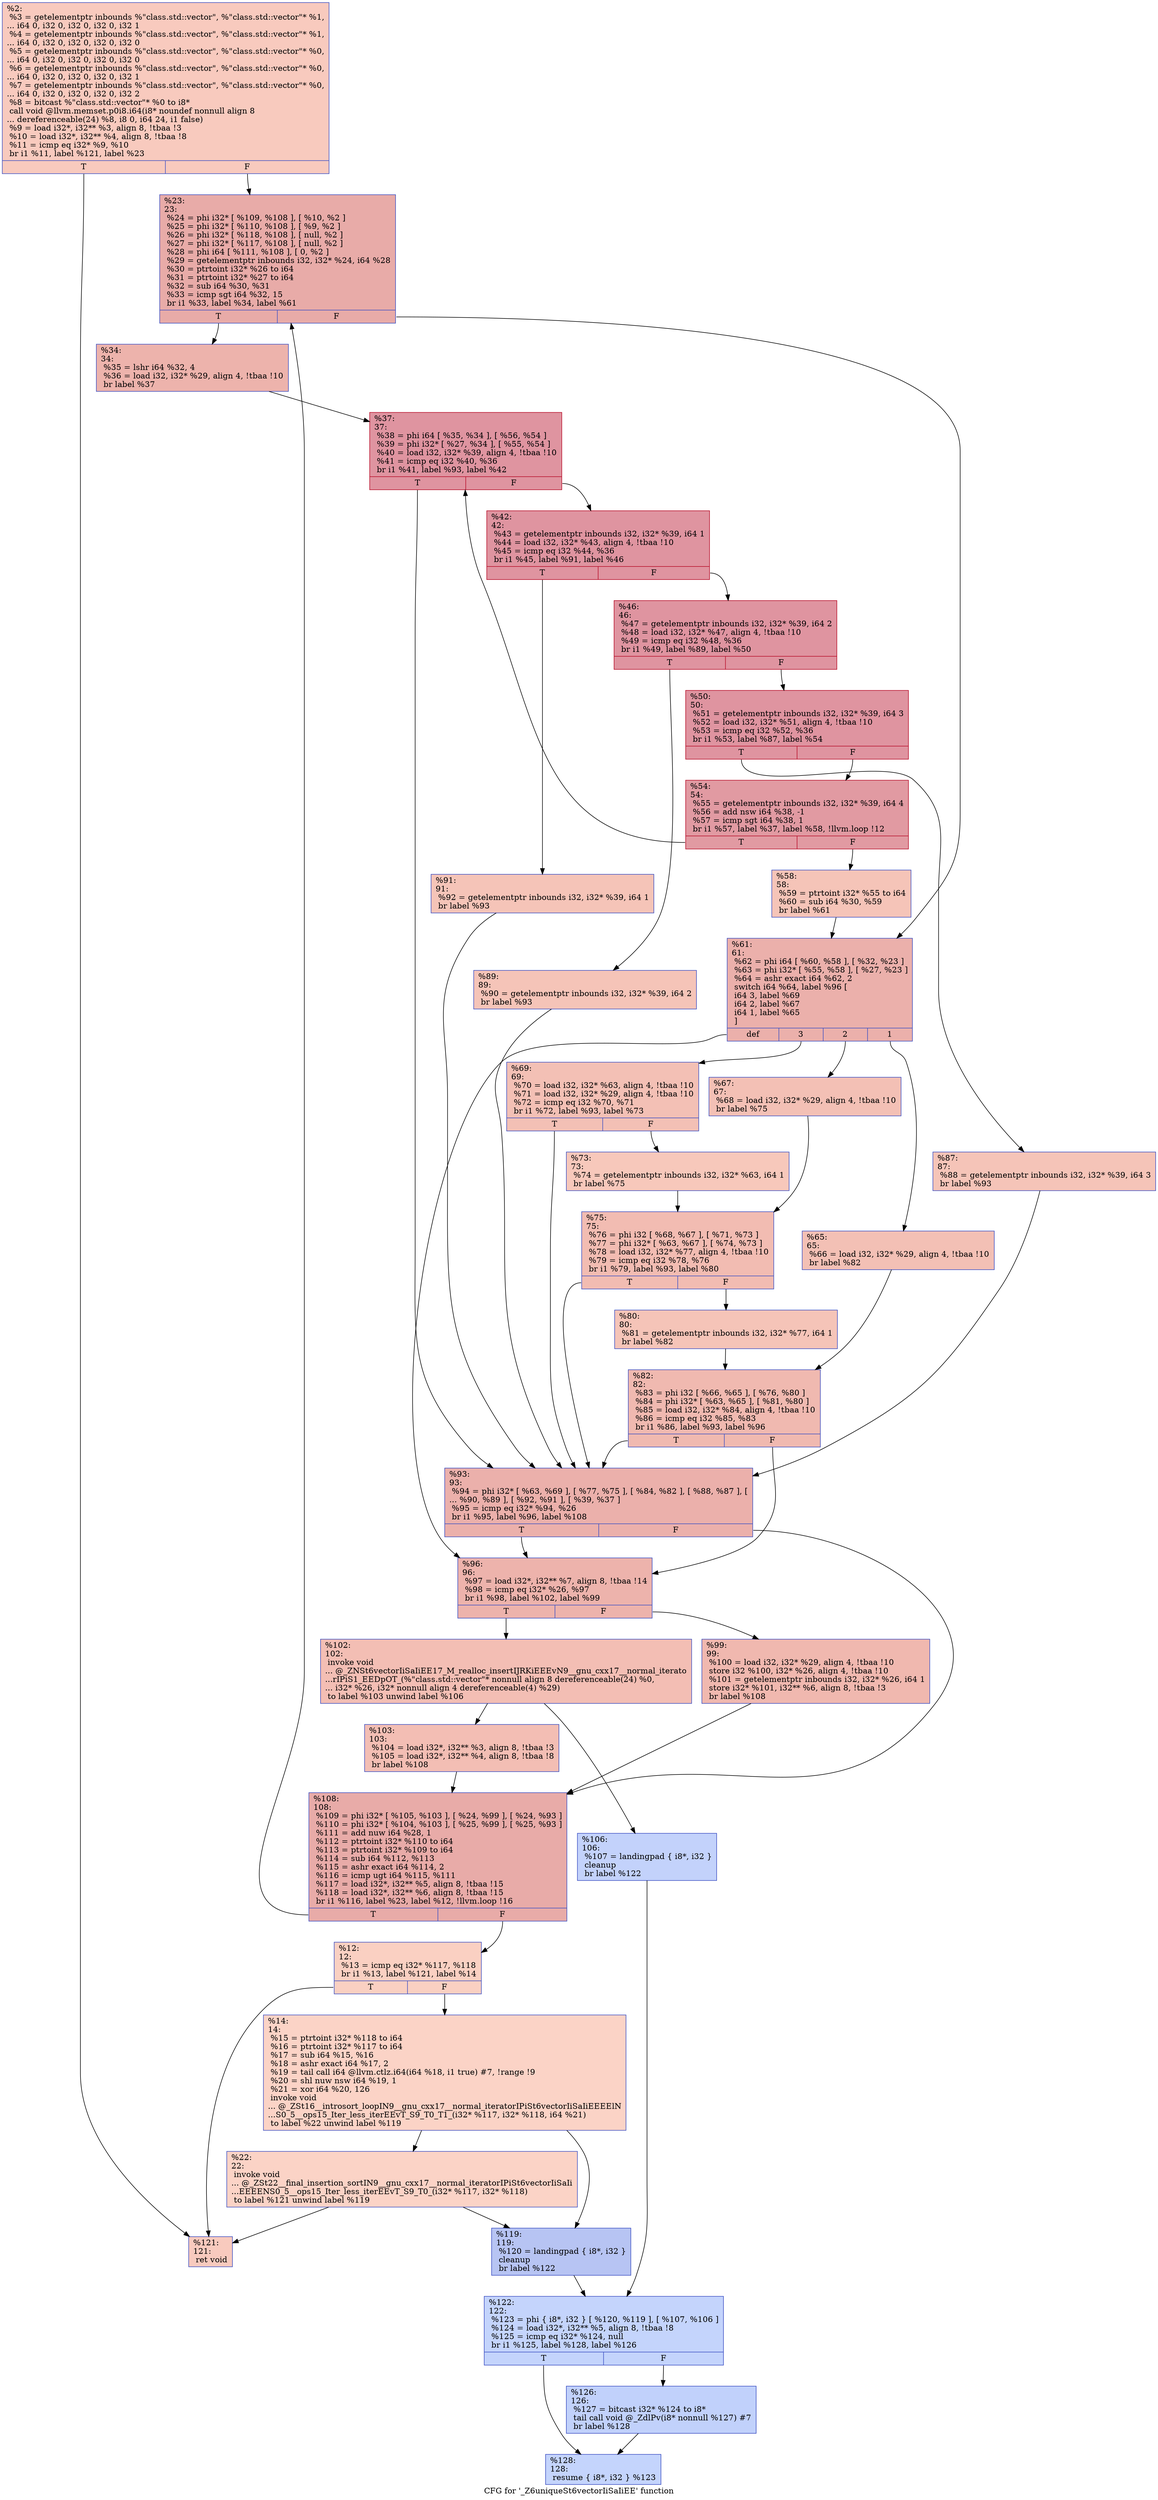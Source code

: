 digraph "CFG for '_Z6uniqueSt6vectorIiSaIiEE' function" {
	label="CFG for '_Z6uniqueSt6vectorIiSaIiEE' function";

	Node0x55acb4a55570 [shape=record,color="#3d50c3ff", style=filled, fillcolor="#ef886b70",label="{%2:\l  %3 = getelementptr inbounds %\"class.std::vector\", %\"class.std::vector\"* %1,\l... i64 0, i32 0, i32 0, i32 0, i32 1\l  %4 = getelementptr inbounds %\"class.std::vector\", %\"class.std::vector\"* %1,\l... i64 0, i32 0, i32 0, i32 0, i32 0\l  %5 = getelementptr inbounds %\"class.std::vector\", %\"class.std::vector\"* %0,\l... i64 0, i32 0, i32 0, i32 0, i32 0\l  %6 = getelementptr inbounds %\"class.std::vector\", %\"class.std::vector\"* %0,\l... i64 0, i32 0, i32 0, i32 0, i32 1\l  %7 = getelementptr inbounds %\"class.std::vector\", %\"class.std::vector\"* %0,\l... i64 0, i32 0, i32 0, i32 0, i32 2\l  %8 = bitcast %\"class.std::vector\"* %0 to i8*\l  call void @llvm.memset.p0i8.i64(i8* noundef nonnull align 8\l... dereferenceable(24) %8, i8 0, i64 24, i1 false)\l  %9 = load i32*, i32** %3, align 8, !tbaa !3\l  %10 = load i32*, i32** %4, align 8, !tbaa !8\l  %11 = icmp eq i32* %9, %10\l  br i1 %11, label %121, label %23\l|{<s0>T|<s1>F}}"];
	Node0x55acb4a55570:s0 -> Node0x55acb4a57430;
	Node0x55acb4a55570:s1 -> Node0x55acb4a574c0;
	Node0x55acb4a57600 [shape=record,color="#3d50c3ff", style=filled, fillcolor="#f3947570",label="{%12:\l12:                                               \l  %13 = icmp eq i32* %117, %118\l  br i1 %13, label %121, label %14\l|{<s0>T|<s1>F}}"];
	Node0x55acb4a57600:s0 -> Node0x55acb4a57430;
	Node0x55acb4a57600:s1 -> Node0x55acb4a57790;
	Node0x55acb4a57790 [shape=record,color="#3d50c3ff", style=filled, fillcolor="#f59c7d70",label="{%14:\l14:                                               \l  %15 = ptrtoint i32* %118 to i64\l  %16 = ptrtoint i32* %117 to i64\l  %17 = sub i64 %15, %16\l  %18 = ashr exact i64 %17, 2\l  %19 = tail call i64 @llvm.ctlz.i64(i64 %18, i1 true) #7, !range !9\l  %20 = shl nuw nsw i64 %19, 1\l  %21 = xor i64 %20, 126\l  invoke void\l... @_ZSt16__introsort_loopIN9__gnu_cxx17__normal_iteratorIPiSt6vectorIiSaIiEEEElN\l...S0_5__ops15_Iter_less_iterEEvT_S9_T0_T1_(i32* %117, i32* %118, i64 %21)\l          to label %22 unwind label %119\l}"];
	Node0x55acb4a57790 -> Node0x55acb4a57ff0;
	Node0x55acb4a57790 -> Node0x55acb4a58080;
	Node0x55acb4a57ff0 [shape=record,color="#3d50c3ff", style=filled, fillcolor="#f59c7d70",label="{%22:\l22:                                               \l  invoke void\l... @_ZSt22__final_insertion_sortIN9__gnu_cxx17__normal_iteratorIPiSt6vectorIiSaIi\l...EEEENS0_5__ops15_Iter_less_iterEEvT_S9_T0_(i32* %117, i32* %118)\l          to label %121 unwind label %119\l}"];
	Node0x55acb4a57ff0 -> Node0x55acb4a57430;
	Node0x55acb4a57ff0 -> Node0x55acb4a58080;
	Node0x55acb4a574c0 [shape=record,color="#3d50c3ff", style=filled, fillcolor="#cc403a70",label="{%23:\l23:                                               \l  %24 = phi i32* [ %109, %108 ], [ %10, %2 ]\l  %25 = phi i32* [ %110, %108 ], [ %9, %2 ]\l  %26 = phi i32* [ %118, %108 ], [ null, %2 ]\l  %27 = phi i32* [ %117, %108 ], [ null, %2 ]\l  %28 = phi i64 [ %111, %108 ], [ 0, %2 ]\l  %29 = getelementptr inbounds i32, i32* %24, i64 %28\l  %30 = ptrtoint i32* %26 to i64\l  %31 = ptrtoint i32* %27 to i64\l  %32 = sub i64 %30, %31\l  %33 = icmp sgt i64 %32, 15\l  br i1 %33, label %34, label %61\l|{<s0>T|<s1>F}}"];
	Node0x55acb4a574c0:s0 -> Node0x55acb4a590e0;
	Node0x55acb4a574c0:s1 -> Node0x55acb4a59170;
	Node0x55acb4a590e0 [shape=record,color="#3d50c3ff", style=filled, fillcolor="#d6524470",label="{%34:\l34:                                               \l  %35 = lshr i64 %32, 4\l  %36 = load i32, i32* %29, align 4, !tbaa !10\l  br label %37\l}"];
	Node0x55acb4a590e0 -> Node0x55acb4a59420;
	Node0x55acb4a59420 [shape=record,color="#b70d28ff", style=filled, fillcolor="#b70d2870",label="{%37:\l37:                                               \l  %38 = phi i64 [ %35, %34 ], [ %56, %54 ]\l  %39 = phi i32* [ %27, %34 ], [ %55, %54 ]\l  %40 = load i32, i32* %39, align 4, !tbaa !10\l  %41 = icmp eq i32 %40, %36\l  br i1 %41, label %93, label %42\l|{<s0>T|<s1>F}}"];
	Node0x55acb4a59420:s0 -> Node0x55acb4a59ec0;
	Node0x55acb4a59420:s1 -> Node0x55acb4a59f50;
	Node0x55acb4a59f50 [shape=record,color="#b70d28ff", style=filled, fillcolor="#b70d2870",label="{%42:\l42:                                               \l  %43 = getelementptr inbounds i32, i32* %39, i64 1\l  %44 = load i32, i32* %43, align 4, !tbaa !10\l  %45 = icmp eq i32 %44, %36\l  br i1 %45, label %91, label %46\l|{<s0>T|<s1>F}}"];
	Node0x55acb4a59f50:s0 -> Node0x55acb4a5a230;
	Node0x55acb4a59f50:s1 -> Node0x55acb4a5a280;
	Node0x55acb4a5a280 [shape=record,color="#b70d28ff", style=filled, fillcolor="#b70d2870",label="{%46:\l46:                                               \l  %47 = getelementptr inbounds i32, i32* %39, i64 2\l  %48 = load i32, i32* %47, align 4, !tbaa !10\l  %49 = icmp eq i32 %48, %36\l  br i1 %49, label %89, label %50\l|{<s0>T|<s1>F}}"];
	Node0x55acb4a5a280:s0 -> Node0x55acb4a5a560;
	Node0x55acb4a5a280:s1 -> Node0x55acb4a5a5b0;
	Node0x55acb4a5a5b0 [shape=record,color="#b70d28ff", style=filled, fillcolor="#b70d2870",label="{%50:\l50:                                               \l  %51 = getelementptr inbounds i32, i32* %39, i64 3\l  %52 = load i32, i32* %51, align 4, !tbaa !10\l  %53 = icmp eq i32 %52, %36\l  br i1 %53, label %87, label %54\l|{<s0>T|<s1>F}}"];
	Node0x55acb4a5a5b0:s0 -> Node0x55acb4a5a8c0;
	Node0x55acb4a5a5b0:s1 -> Node0x55acb4a59550;
	Node0x55acb4a59550 [shape=record,color="#b70d28ff", style=filled, fillcolor="#bb1b2c70",label="{%54:\l54:                                               \l  %55 = getelementptr inbounds i32, i32* %39, i64 4\l  %56 = add nsw i64 %38, -1\l  %57 = icmp sgt i64 %38, 1\l  br i1 %57, label %37, label %58, !llvm.loop !12\l|{<s0>T|<s1>F}}"];
	Node0x55acb4a59550:s0 -> Node0x55acb4a59420;
	Node0x55acb4a59550:s1 -> Node0x55acb4a5ab80;
	Node0x55acb4a5ab80 [shape=record,color="#3d50c3ff", style=filled, fillcolor="#e97a5f70",label="{%58:\l58:                                               \l  %59 = ptrtoint i32* %55 to i64\l  %60 = sub i64 %30, %59\l  br label %61\l}"];
	Node0x55acb4a5ab80 -> Node0x55acb4a59170;
	Node0x55acb4a59170 [shape=record,color="#3d50c3ff", style=filled, fillcolor="#d24b4070",label="{%61:\l61:                                               \l  %62 = phi i64 [ %60, %58 ], [ %32, %23 ]\l  %63 = phi i32* [ %55, %58 ], [ %27, %23 ]\l  %64 = ashr exact i64 %62, 2\l  switch i64 %64, label %96 [\l    i64 3, label %69\l    i64 2, label %67\l    i64 1, label %65\l  ]\l|{<s0>def|<s1>3|<s2>2|<s3>1}}"];
	Node0x55acb4a59170:s0 -> Node0x55acb4a5b490;
	Node0x55acb4a59170:s1 -> Node0x55acb4a5b4e0;
	Node0x55acb4a59170:s2 -> Node0x55acb4a5b530;
	Node0x55acb4a59170:s3 -> Node0x55acb4a5b5c0;
	Node0x55acb4a5b5c0 [shape=record,color="#3d50c3ff", style=filled, fillcolor="#e5705870",label="{%65:\l65:                                               \l  %66 = load i32, i32* %29, align 4, !tbaa !10\l  br label %82\l}"];
	Node0x55acb4a5b5c0 -> Node0x55acb4a5b710;
	Node0x55acb4a5b530 [shape=record,color="#3d50c3ff", style=filled, fillcolor="#e5705870",label="{%67:\l67:                                               \l  %68 = load i32, i32* %29, align 4, !tbaa !10\l  br label %75\l}"];
	Node0x55acb4a5b530 -> Node0x55acb4a5b840;
	Node0x55acb4a5b4e0 [shape=record,color="#3d50c3ff", style=filled, fillcolor="#e5705870",label="{%69:\l69:                                               \l  %70 = load i32, i32* %63, align 4, !tbaa !10\l  %71 = load i32, i32* %29, align 4, !tbaa !10\l  %72 = icmp eq i32 %70, %71\l  br i1 %72, label %93, label %73\l|{<s0>T|<s1>F}}"];
	Node0x55acb4a5b4e0:s0 -> Node0x55acb4a59ec0;
	Node0x55acb4a5b4e0:s1 -> Node0x55acb4a5ba70;
	Node0x55acb4a5ba70 [shape=record,color="#3d50c3ff", style=filled, fillcolor="#ed836670",label="{%73:\l73:                                               \l  %74 = getelementptr inbounds i32, i32* %63, i64 1\l  br label %75\l}"];
	Node0x55acb4a5ba70 -> Node0x55acb4a5b840;
	Node0x55acb4a5b840 [shape=record,color="#3d50c3ff", style=filled, fillcolor="#e1675170",label="{%75:\l75:                                               \l  %76 = phi i32 [ %68, %67 ], [ %71, %73 ]\l  %77 = phi i32* [ %63, %67 ], [ %74, %73 ]\l  %78 = load i32, i32* %77, align 4, !tbaa !10\l  %79 = icmp eq i32 %78, %76\l  br i1 %79, label %93, label %80\l|{<s0>T|<s1>F}}"];
	Node0x55acb4a5b840:s0 -> Node0x55acb4a59ec0;
	Node0x55acb4a5b840:s1 -> Node0x55acb4a5bee0;
	Node0x55acb4a5bee0 [shape=record,color="#3d50c3ff", style=filled, fillcolor="#e97a5f70",label="{%80:\l80:                                               \l  %81 = getelementptr inbounds i32, i32* %77, i64 1\l  br label %82\l}"];
	Node0x55acb4a5bee0 -> Node0x55acb4a5b710;
	Node0x55acb4a5b710 [shape=record,color="#3d50c3ff", style=filled, fillcolor="#de614d70",label="{%82:\l82:                                               \l  %83 = phi i32 [ %66, %65 ], [ %76, %80 ]\l  %84 = phi i32* [ %63, %65 ], [ %81, %80 ]\l  %85 = load i32, i32* %84, align 4, !tbaa !10\l  %86 = icmp eq i32 %85, %83\l  br i1 %86, label %93, label %96\l|{<s0>T|<s1>F}}"];
	Node0x55acb4a5b710:s0 -> Node0x55acb4a59ec0;
	Node0x55acb4a5b710:s1 -> Node0x55acb4a5b490;
	Node0x55acb4a5a8c0 [shape=record,color="#3d50c3ff", style=filled, fillcolor="#e97a5f70",label="{%87:\l87:                                               \l  %88 = getelementptr inbounds i32, i32* %39, i64 3\l  br label %93\l}"];
	Node0x55acb4a5a8c0 -> Node0x55acb4a59ec0;
	Node0x55acb4a5a560 [shape=record,color="#3d50c3ff", style=filled, fillcolor="#e97a5f70",label="{%89:\l89:                                               \l  %90 = getelementptr inbounds i32, i32* %39, i64 2\l  br label %93\l}"];
	Node0x55acb4a5a560 -> Node0x55acb4a59ec0;
	Node0x55acb4a5a230 [shape=record,color="#3d50c3ff", style=filled, fillcolor="#e97a5f70",label="{%91:\l91:                                               \l  %92 = getelementptr inbounds i32, i32* %39, i64 1\l  br label %93\l}"];
	Node0x55acb4a5a230 -> Node0x55acb4a59ec0;
	Node0x55acb4a59ec0 [shape=record,color="#3d50c3ff", style=filled, fillcolor="#d24b4070",label="{%93:\l93:                                               \l  %94 = phi i32* [ %63, %69 ], [ %77, %75 ], [ %84, %82 ], [ %88, %87 ], [\l... %90, %89 ], [ %92, %91 ], [ %39, %37 ]\l  %95 = icmp eq i32* %94, %26\l  br i1 %95, label %96, label %108\l|{<s0>T|<s1>F}}"];
	Node0x55acb4a59ec0:s0 -> Node0x55acb4a5b490;
	Node0x55acb4a59ec0:s1 -> Node0x55acb4a58760;
	Node0x55acb4a5b490 [shape=record,color="#3d50c3ff", style=filled, fillcolor="#d6524470",label="{%96:\l96:                                               \l  %97 = load i32*, i32** %7, align 8, !tbaa !14\l  %98 = icmp eq i32* %26, %97\l  br i1 %98, label %102, label %99\l|{<s0>T|<s1>F}}"];
	Node0x55acb4a5b490:s0 -> Node0x55acb4a5cb80;
	Node0x55acb4a5b490:s1 -> Node0x55acb4a5cbd0;
	Node0x55acb4a5cbd0 [shape=record,color="#3d50c3ff", style=filled, fillcolor="#dc5d4a70",label="{%99:\l99:                                               \l  %100 = load i32, i32* %29, align 4, !tbaa !10\l  store i32 %100, i32* %26, align 4, !tbaa !10\l  %101 = getelementptr inbounds i32, i32* %26, i64 1\l  store i32* %101, i32** %6, align 8, !tbaa !3\l  br label %108\l}"];
	Node0x55acb4a5cbd0 -> Node0x55acb4a58760;
	Node0x55acb4a5cb80 [shape=record,color="#3d50c3ff", style=filled, fillcolor="#e36c5570",label="{%102:\l102:                                              \l  invoke void\l... @_ZNSt6vectorIiSaIiEE17_M_realloc_insertIJRKiEEEvN9__gnu_cxx17__normal_iterato\l...rIPiS1_EEDpOT_(%\"class.std::vector\"* nonnull align 8 dereferenceable(24) %0,\l... i32* %26, i32* nonnull align 4 dereferenceable(4) %29)\l          to label %103 unwind label %106\l}"];
	Node0x55acb4a5cb80 -> Node0x55acb4a5d690;
	Node0x55acb4a5cb80 -> Node0x55acb4a5d6e0;
	Node0x55acb4a5d690 [shape=record,color="#3d50c3ff", style=filled, fillcolor="#e36c5570",label="{%103:\l103:                                              \l  %104 = load i32*, i32** %3, align 8, !tbaa !3\l  %105 = load i32*, i32** %4, align 8, !tbaa !8\l  br label %108\l}"];
	Node0x55acb4a5d690 -> Node0x55acb4a58760;
	Node0x55acb4a5d6e0 [shape=record,color="#3d50c3ff", style=filled, fillcolor="#779af770",label="{%106:\l106:                                              \l  %107 = landingpad \{ i8*, i32 \}\l          cleanup\l  br label %122\l}"];
	Node0x55acb4a5d6e0 -> Node0x55acb4a5e140;
	Node0x55acb4a58760 [shape=record,color="#3d50c3ff", style=filled, fillcolor="#cc403a70",label="{%108:\l108:                                              \l  %109 = phi i32* [ %105, %103 ], [ %24, %99 ], [ %24, %93 ]\l  %110 = phi i32* [ %104, %103 ], [ %25, %99 ], [ %25, %93 ]\l  %111 = add nuw i64 %28, 1\l  %112 = ptrtoint i32* %110 to i64\l  %113 = ptrtoint i32* %109 to i64\l  %114 = sub i64 %112, %113\l  %115 = ashr exact i64 %114, 2\l  %116 = icmp ugt i64 %115, %111\l  %117 = load i32*, i32** %5, align 8, !tbaa !15\l  %118 = load i32*, i32** %6, align 8, !tbaa !15\l  br i1 %116, label %23, label %12, !llvm.loop !16\l|{<s0>T|<s1>F}}"];
	Node0x55acb4a58760:s0 -> Node0x55acb4a574c0;
	Node0x55acb4a58760:s1 -> Node0x55acb4a57600;
	Node0x55acb4a58080 [shape=record,color="#3d50c3ff", style=filled, fillcolor="#5b7ae570",label="{%119:\l119:                                              \l  %120 = landingpad \{ i8*, i32 \}\l          cleanup\l  br label %122\l}"];
	Node0x55acb4a58080 -> Node0x55acb4a5e140;
	Node0x55acb4a57430 [shape=record,color="#3d50c3ff", style=filled, fillcolor="#ef886b70",label="{%121:\l121:                                              \l  ret void\l}"];
	Node0x55acb4a5e140 [shape=record,color="#3d50c3ff", style=filled, fillcolor="#7a9df870",label="{%122:\l122:                                              \l  %123 = phi \{ i8*, i32 \} [ %120, %119 ], [ %107, %106 ]\l  %124 = load i32*, i32** %5, align 8, !tbaa !8\l  %125 = icmp eq i32* %124, null\l  br i1 %125, label %128, label %126\l|{<s0>T|<s1>F}}"];
	Node0x55acb4a5e140:s0 -> Node0x55acb4a5f220;
	Node0x55acb4a5e140:s1 -> Node0x55acb4a5f270;
	Node0x55acb4a5f270 [shape=record,color="#3d50c3ff", style=filled, fillcolor="#7396f570",label="{%126:\l126:                                              \l  %127 = bitcast i32* %124 to i8*\l  tail call void @_ZdlPv(i8* nonnull %127) #7\l  br label %128\l}"];
	Node0x55acb4a5f270 -> Node0x55acb4a5f220;
	Node0x55acb4a5f220 [shape=record,color="#3d50c3ff", style=filled, fillcolor="#7a9df870",label="{%128:\l128:                                              \l  resume \{ i8*, i32 \} %123\l}"];
}
